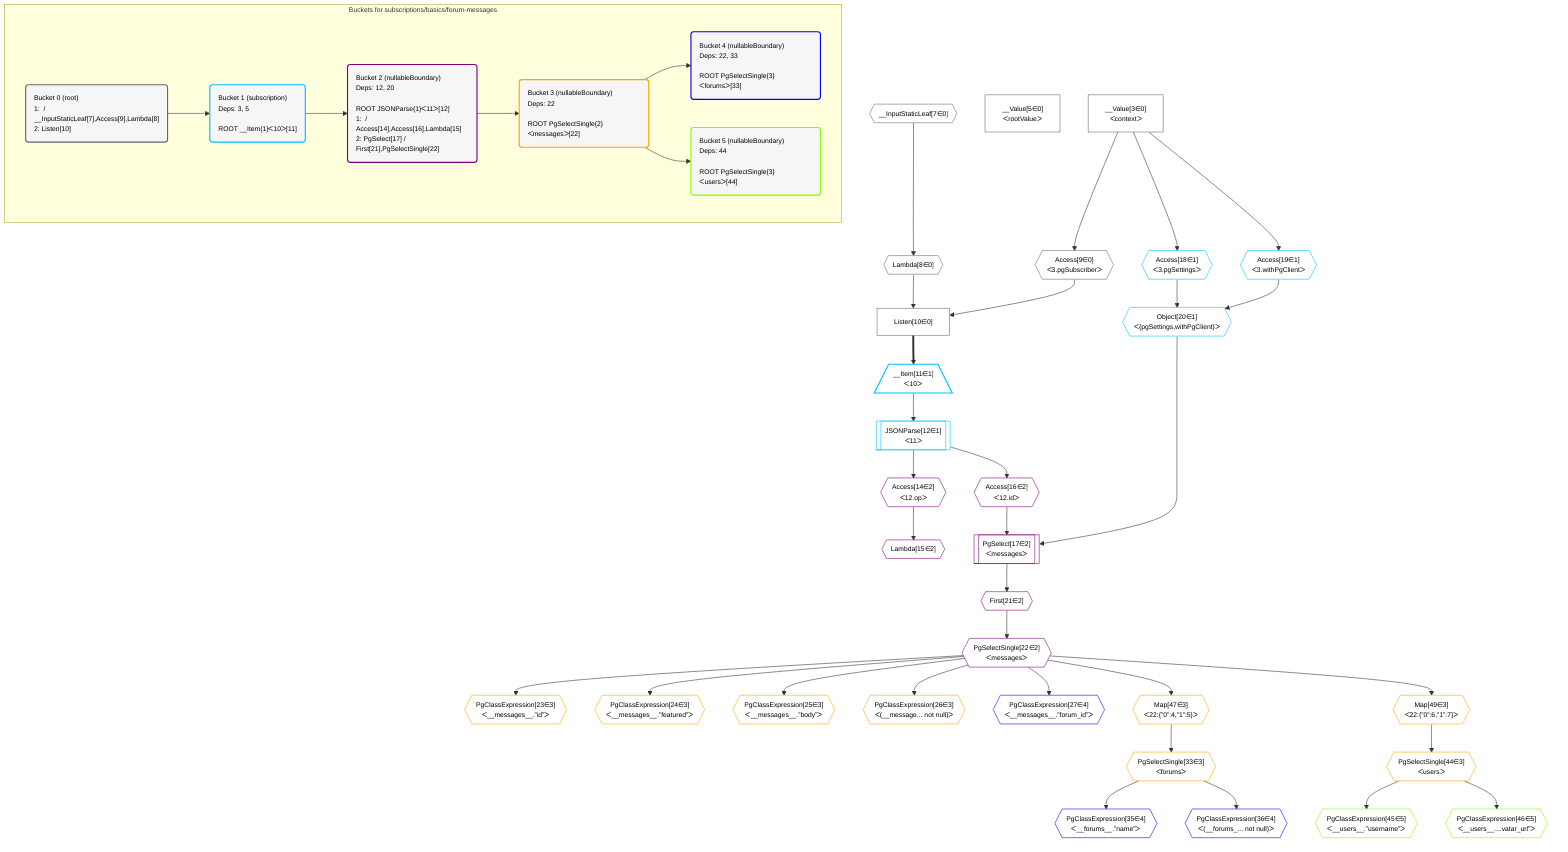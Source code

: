 %%{init: {'themeVariables': { 'fontSize': '12px'}}}%%
graph TD
    classDef path fill:#eee,stroke:#000,color:#000
    classDef plan fill:#fff,stroke-width:1px,color:#000
    classDef itemplan fill:#fff,stroke-width:2px,color:#000
    classDef unbatchedplan fill:#dff,stroke-width:1px,color:#000
    classDef sideeffectplan fill:#fcc,stroke-width:2px,color:#000
    classDef bucket fill:#f6f6f6,color:#000,stroke-width:2px,text-align:left


    %% define steps
    __Value3["__Value[3∈0]<br />ᐸcontextᐳ"]:::plan
    __Value5["__Value[5∈0]<br />ᐸrootValueᐳ"]:::plan
    __InputStaticLeaf7{{"__InputStaticLeaf[7∈0]"}}:::plan
    Lambda8{{"Lambda[8∈0]"}}:::plan
    Access9{{"Access[9∈0]<br />ᐸ3.pgSubscriberᐳ"}}:::plan
    Listen10["Listen[10∈0]"]:::plan
    __Item11[/"__Item[11∈1]<br />ᐸ10ᐳ"\]:::itemplan
    JSONParse12[["JSONParse[12∈1]<br />ᐸ11ᐳ"]]:::plan
    Access14{{"Access[14∈2]<br />ᐸ12.opᐳ"}}:::plan
    Lambda15{{"Lambda[15∈2]"}}:::plan
    Access16{{"Access[16∈2]<br />ᐸ12.idᐳ"}}:::plan
    Access18{{"Access[18∈1]<br />ᐸ3.pgSettingsᐳ"}}:::plan
    Access19{{"Access[19∈1]<br />ᐸ3.withPgClientᐳ"}}:::plan
    Object20{{"Object[20∈1]<br />ᐸ{pgSettings,withPgClient}ᐳ"}}:::plan
    PgSelect17[["PgSelect[17∈2]<br />ᐸmessagesᐳ"]]:::plan
    First21{{"First[21∈2]"}}:::plan
    PgSelectSingle22{{"PgSelectSingle[22∈2]<br />ᐸmessagesᐳ"}}:::plan
    PgClassExpression23{{"PgClassExpression[23∈3]<br />ᐸ__messages__.”id”ᐳ"}}:::plan
    PgClassExpression24{{"PgClassExpression[24∈3]<br />ᐸ__messages__.”featured”ᐳ"}}:::plan
    PgClassExpression25{{"PgClassExpression[25∈3]<br />ᐸ__messages__.”body”ᐳ"}}:::plan
    PgClassExpression26{{"PgClassExpression[26∈3]<br />ᐸ(__message... not null)ᐳ"}}:::plan
    PgClassExpression27{{"PgClassExpression[27∈4]<br />ᐸ__messages__.”forum_id”ᐳ"}}:::plan
    Map47{{"Map[47∈3]<br />ᐸ22:{”0”:4,”1”:5}ᐳ"}}:::plan
    PgSelectSingle33{{"PgSelectSingle[33∈3]<br />ᐸforumsᐳ"}}:::plan
    PgClassExpression35{{"PgClassExpression[35∈4]<br />ᐸ__forums__.”name”ᐳ"}}:::plan
    PgClassExpression36{{"PgClassExpression[36∈4]<br />ᐸ(__forums_... not null)ᐳ"}}:::plan
    Map49{{"Map[49∈3]<br />ᐸ22:{”0”:6,”1”:7}ᐳ"}}:::plan
    PgSelectSingle44{{"PgSelectSingle[44∈3]<br />ᐸusersᐳ"}}:::plan
    PgClassExpression45{{"PgClassExpression[45∈5]<br />ᐸ__users__.”username”ᐳ"}}:::plan
    PgClassExpression46{{"PgClassExpression[46∈5]<br />ᐸ__users__....vatar_url”ᐳ"}}:::plan

    %% plan dependencies
    __InputStaticLeaf7 --> Lambda8
    __Value3 --> Access9
    Access9 & Lambda8 --> Listen10
    Listen10 ==> __Item11
    __Item11 --> JSONParse12
    JSONParse12 --> Access14
    Access14 --> Lambda15
    JSONParse12 --> Access16
    __Value3 --> Access18
    __Value3 --> Access19
    Access18 & Access19 --> Object20
    Object20 & Access16 --> PgSelect17
    PgSelect17 --> First21
    First21 --> PgSelectSingle22
    PgSelectSingle22 --> PgClassExpression23
    PgSelectSingle22 --> PgClassExpression24
    PgSelectSingle22 --> PgClassExpression25
    PgSelectSingle22 --> PgClassExpression26
    PgSelectSingle22 --> PgClassExpression27
    PgSelectSingle22 --> Map47
    Map47 --> PgSelectSingle33
    PgSelectSingle33 --> PgClassExpression35
    PgSelectSingle33 --> PgClassExpression36
    PgSelectSingle22 --> Map49
    Map49 --> PgSelectSingle44
    PgSelectSingle44 --> PgClassExpression45
    PgSelectSingle44 --> PgClassExpression46

    subgraph "Buckets for subscriptions/basics/forum-messages"
    Bucket0("Bucket 0 (root)<br />1:  / __InputStaticLeaf[7],Access[9],Lambda[8]<br />2: Listen[10]"):::bucket
    classDef bucket0 stroke:#696969
    class Bucket0,__Value3,__Value5,__InputStaticLeaf7,Lambda8,Access9,Listen10 bucket0
    Bucket1("Bucket 1 (subscription)<br />Deps: 3, 5<br /><br />ROOT __Item{1}ᐸ10ᐳ[11]"):::bucket
    classDef bucket1 stroke:#00bfff
    class Bucket1,__Item11,JSONParse12,Access18,Access19,Object20 bucket1
    Bucket2("Bucket 2 (nullableBoundary)<br />Deps: 12, 20<br /><br />ROOT JSONParse{1}ᐸ11ᐳ[12]<br />1:  / Access[14],Access[16],Lambda[15]<br />2: PgSelect[17] / First[21],PgSelectSingle[22]"):::bucket
    classDef bucket2 stroke:#7f007f
    class Bucket2,Access14,Lambda15,Access16,PgSelect17,First21,PgSelectSingle22 bucket2
    Bucket3("Bucket 3 (nullableBoundary)<br />Deps: 22<br /><br />ROOT PgSelectSingle{2}ᐸmessagesᐳ[22]"):::bucket
    classDef bucket3 stroke:#ffa500
    class Bucket3,PgClassExpression23,PgClassExpression24,PgClassExpression25,PgClassExpression26,PgSelectSingle33,PgSelectSingle44,Map47,Map49 bucket3
    Bucket4("Bucket 4 (nullableBoundary)<br />Deps: 22, 33<br /><br />ROOT PgSelectSingle{3}ᐸforumsᐳ[33]"):::bucket
    classDef bucket4 stroke:#0000ff
    class Bucket4,PgClassExpression27,PgClassExpression35,PgClassExpression36 bucket4
    Bucket5("Bucket 5 (nullableBoundary)<br />Deps: 44<br /><br />ROOT PgSelectSingle{3}ᐸusersᐳ[44]"):::bucket
    classDef bucket5 stroke:#7fff00
    class Bucket5,PgClassExpression45,PgClassExpression46 bucket5
    Bucket0 --> Bucket1
    Bucket1 --> Bucket2
    Bucket2 --> Bucket3
    Bucket3 --> Bucket4 & Bucket5
    end